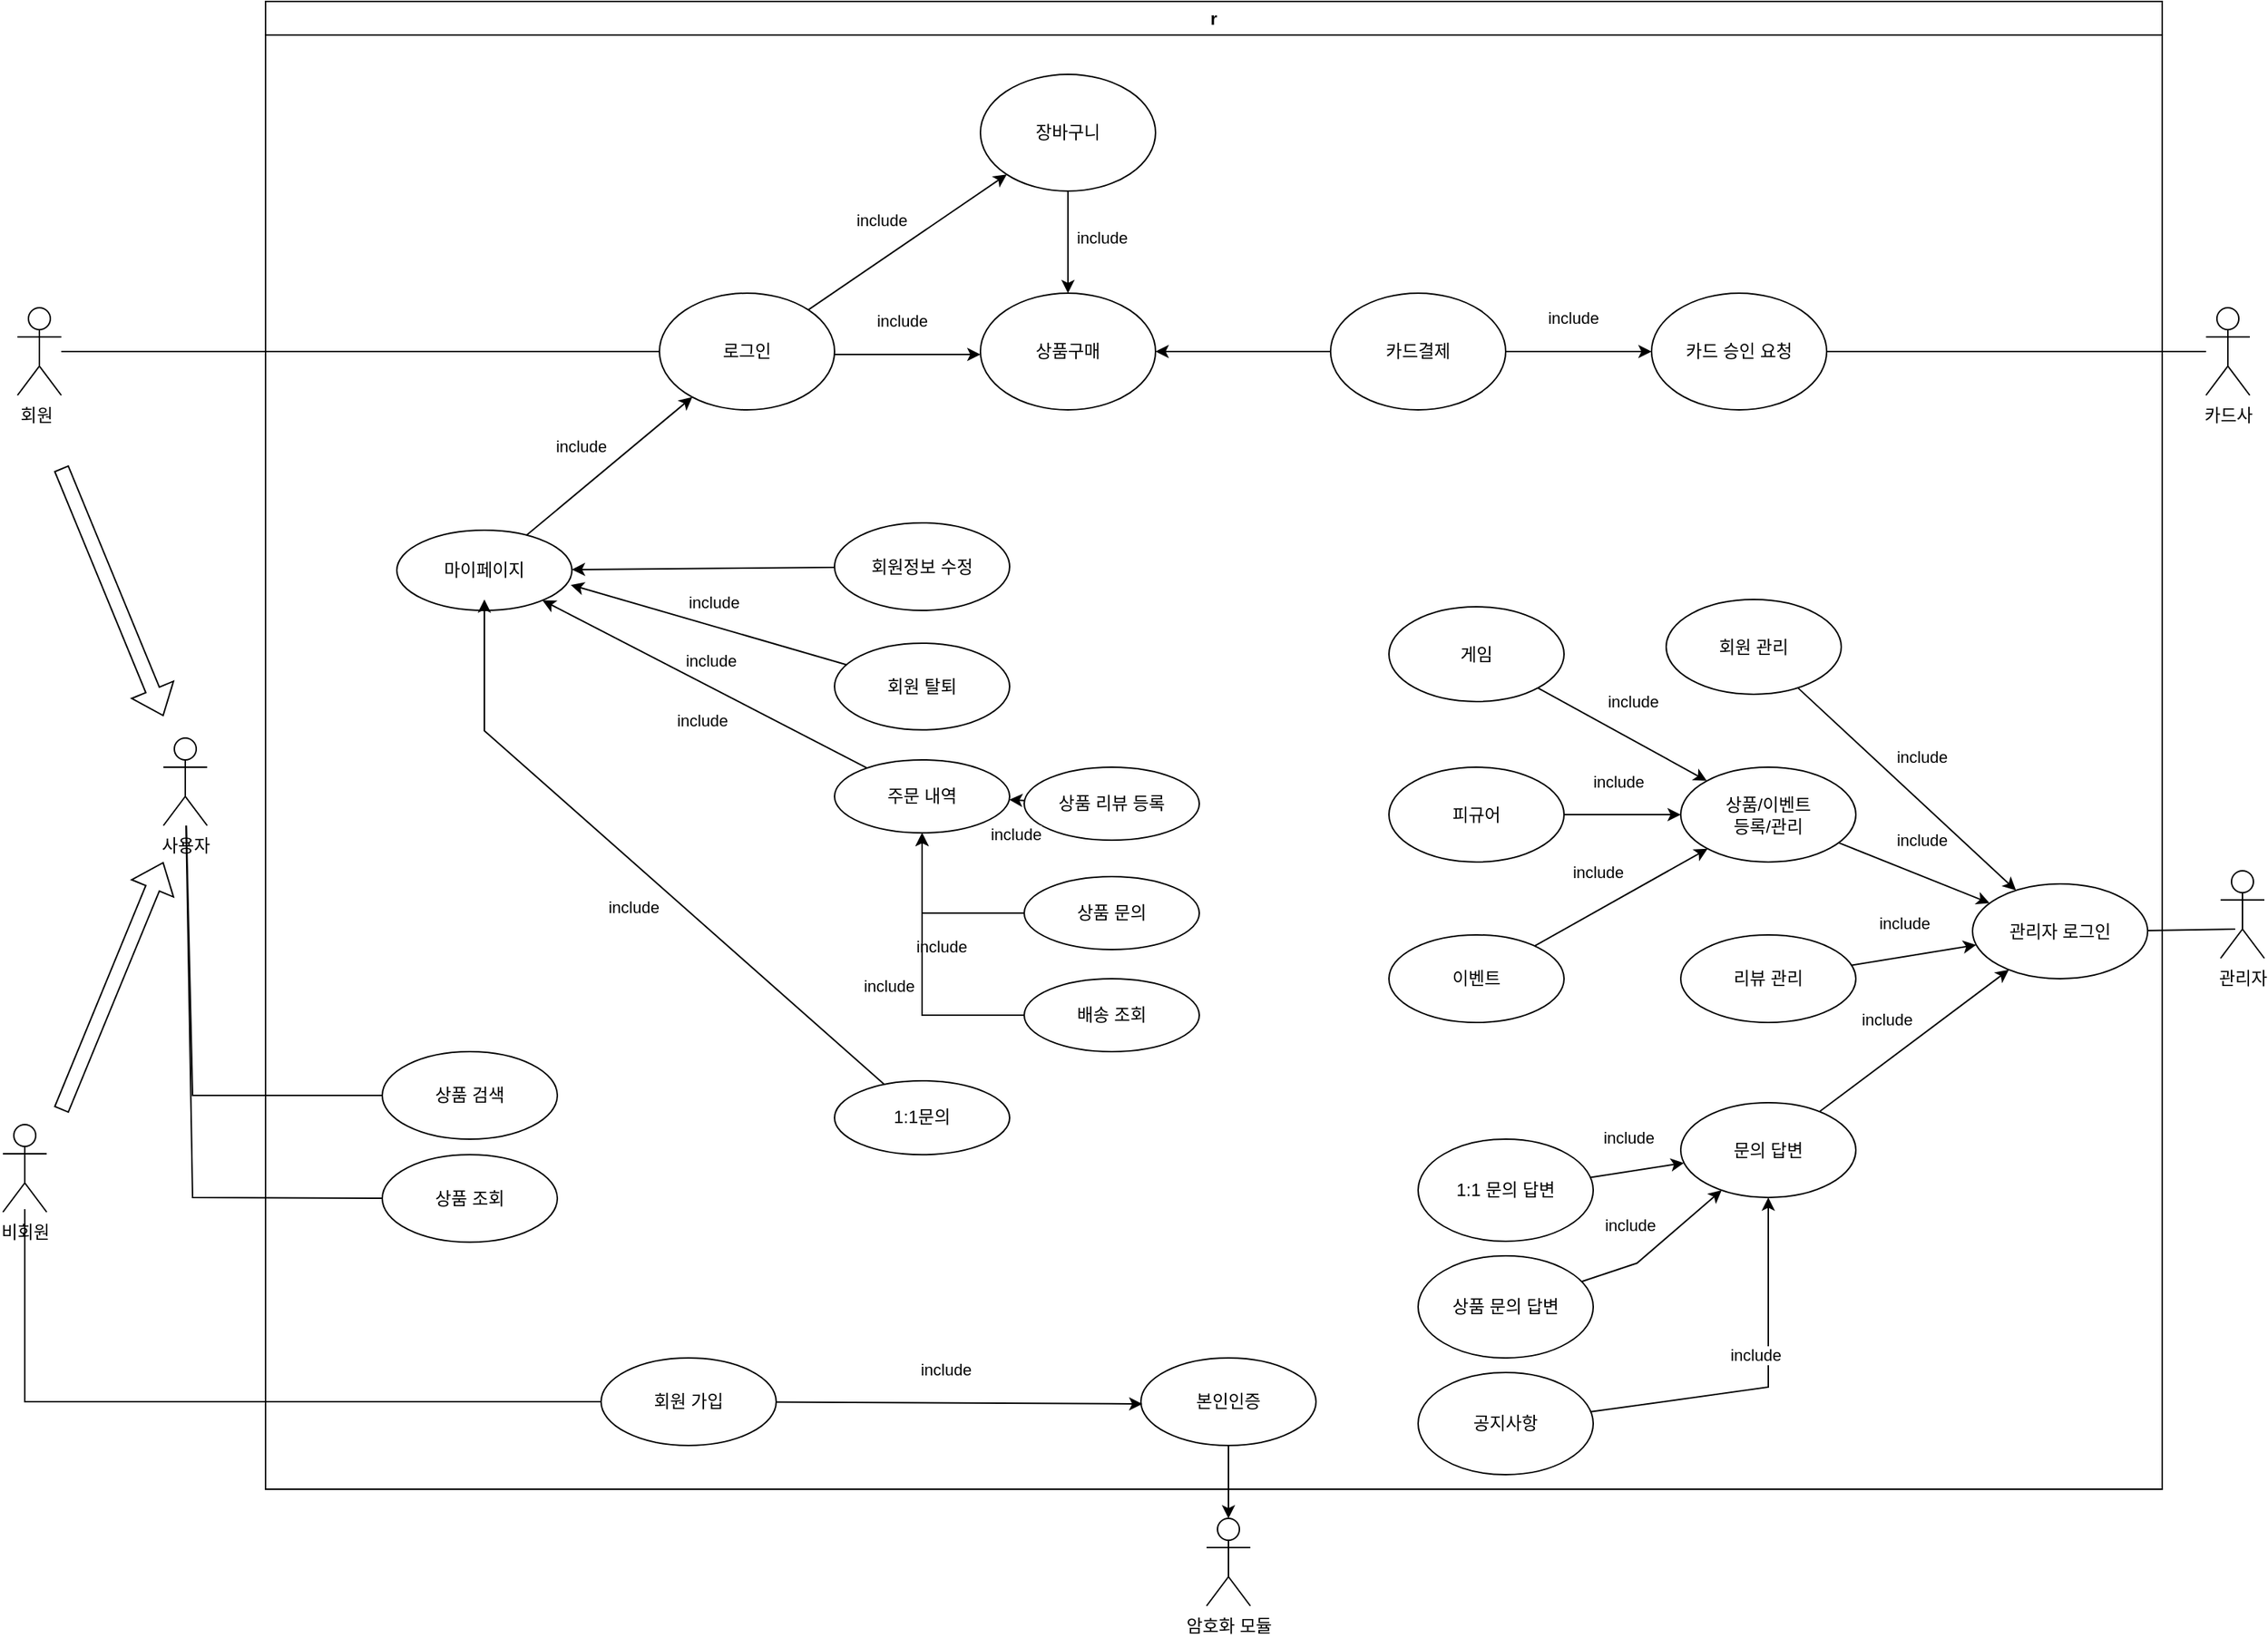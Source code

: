 <mxfile version="21.0.2" type="device"><diagram id="C5RBs43oDa-KdzZeNtuy" name="Page-1"><mxGraphModel dx="2673" dy="1189" grid="1" gridSize="10" guides="1" tooltips="1" connect="0" arrows="1" fold="1" page="1" pageScale="1" pageWidth="827" pageHeight="1169" math="0" shadow="0"><root><mxCell id="WIyWlLk6GJQsqaUBKTNV-0"/><mxCell id="WIyWlLk6GJQsqaUBKTNV-1" parent="WIyWlLk6GJQsqaUBKTNV-0"/><mxCell id="xvinpMjX-vXNM6bWafkW-2" value="관리자&lt;br&gt;" style="shape=umlActor;verticalLabelPosition=bottom;verticalAlign=top;html=1;outlineConnect=0;" parent="WIyWlLk6GJQsqaUBKTNV-1" vertex="1"><mxGeometry x="1320" y="636" width="30" height="60" as="geometry"/></mxCell><mxCell id="xvinpMjX-vXNM6bWafkW-3" value="카드사" style="shape=umlActor;verticalLabelPosition=bottom;verticalAlign=top;html=1;outlineConnect=0;" parent="WIyWlLk6GJQsqaUBKTNV-1" vertex="1"><mxGeometry x="1310" y="250" width="30" height="60" as="geometry"/></mxCell><mxCell id="xvinpMjX-vXNM6bWafkW-25" value="회원&lt;span style=&quot;white-space: pre;&quot;&gt;&#9;&lt;/span&gt;" style="shape=umlActor;verticalLabelPosition=bottom;verticalAlign=top;html=1;outlineConnect=0;" parent="WIyWlLk6GJQsqaUBKTNV-1" vertex="1"><mxGeometry x="-190" y="250" width="30" height="60" as="geometry"/></mxCell><mxCell id="xvinpMjX-vXNM6bWafkW-26" value="비회원" style="shape=umlActor;verticalLabelPosition=bottom;verticalAlign=top;html=1;outlineConnect=0;" parent="WIyWlLk6GJQsqaUBKTNV-1" vertex="1"><mxGeometry x="-200" y="810" width="30" height="60" as="geometry"/></mxCell><mxCell id="xvinpMjX-vXNM6bWafkW-28" value="" style="shape=flexArrow;endArrow=classic;html=1;rounded=0;" parent="WIyWlLk6GJQsqaUBKTNV-1" edge="1"><mxGeometry width="50" height="50" relative="1" as="geometry"><mxPoint x="-160" y="360" as="sourcePoint"/><mxPoint x="-90" y="530" as="targetPoint"/></mxGeometry></mxCell><mxCell id="xvinpMjX-vXNM6bWafkW-34" value="로그인" style="ellipse;whiteSpace=wrap;html=1;" parent="WIyWlLk6GJQsqaUBKTNV-1" vertex="1"><mxGeometry x="250" y="240" width="120" height="80" as="geometry"/></mxCell><mxCell id="xvinpMjX-vXNM6bWafkW-37" value="" style="endArrow=none;html=1;rounded=0;entryX=0;entryY=0.5;entryDx=0;entryDy=0;" parent="WIyWlLk6GJQsqaUBKTNV-1" target="xvinpMjX-vXNM6bWafkW-9" edge="1"><mxGeometry width="50" height="50" relative="1" as="geometry"><mxPoint x="-185" y="868" as="sourcePoint"/><mxPoint x="-10" y="805" as="targetPoint"/><Array as="points"><mxPoint x="-185" y="1000"/></Array></mxGeometry></mxCell><mxCell id="xvinpMjX-vXNM6bWafkW-40" value="" style="endArrow=none;html=1;rounded=0;" parent="WIyWlLk6GJQsqaUBKTNV-1" source="xvinpMjX-vXNM6bWafkW-25" target="xvinpMjX-vXNM6bWafkW-34" edge="1"><mxGeometry width="50" height="50" relative="1" as="geometry"><mxPoint x="-150" y="430" as="sourcePoint"/><mxPoint x="-100" y="380" as="targetPoint"/><Array as="points"><mxPoint x="90" y="280"/></Array></mxGeometry></mxCell><mxCell id="xvinpMjX-vXNM6bWafkW-54" value="상품구매" style="ellipse;whiteSpace=wrap;html=1;" parent="WIyWlLk6GJQsqaUBKTNV-1" vertex="1"><mxGeometry x="470" y="240" width="120" height="80" as="geometry"/></mxCell><mxCell id="xvinpMjX-vXNM6bWafkW-58" value="include" style="endArrow=classic;html=1;rounded=0;" parent="WIyWlLk6GJQsqaUBKTNV-1" source="xvinpMjX-vXNM6bWafkW-19" target="xvinpMjX-vXNM6bWafkW-34" edge="1"><mxGeometry x="-0.079" y="23" width="50" height="50" relative="1" as="geometry"><mxPoint x="190" y="380" as="sourcePoint"/><mxPoint x="240" y="330" as="targetPoint"/><mxPoint as="offset"/></mxGeometry></mxCell><mxCell id="xvinpMjX-vXNM6bWafkW-59" value="include" style="endArrow=classic;html=1;rounded=0;" parent="WIyWlLk6GJQsqaUBKTNV-1" edge="1"><mxGeometry x="-0.079" y="23" width="50" height="50" relative="1" as="geometry"><mxPoint x="370" y="282" as="sourcePoint"/><mxPoint x="470" y="282" as="targetPoint"/><mxPoint as="offset"/></mxGeometry></mxCell><mxCell id="xvinpMjX-vXNM6bWafkW-71" value="장바구니" style="ellipse;whiteSpace=wrap;html=1;" parent="WIyWlLk6GJQsqaUBKTNV-1" vertex="1"><mxGeometry x="470" y="90" width="120" height="80" as="geometry"/></mxCell><mxCell id="xvinpMjX-vXNM6bWafkW-72" value="include" style="endArrow=classic;html=1;rounded=0;" parent="WIyWlLk6GJQsqaUBKTNV-1" source="xvinpMjX-vXNM6bWafkW-34" target="xvinpMjX-vXNM6bWafkW-71" edge="1"><mxGeometry x="-0.079" y="23" width="50" height="50" relative="1" as="geometry"><mxPoint x="363" y="230" as="sourcePoint"/><mxPoint x="463" y="230" as="targetPoint"/><mxPoint as="offset"/></mxGeometry></mxCell><mxCell id="xvinpMjX-vXNM6bWafkW-73" value="include" style="endArrow=classic;html=1;rounded=0;" parent="WIyWlLk6GJQsqaUBKTNV-1" source="xvinpMjX-vXNM6bWafkW-71" target="xvinpMjX-vXNM6bWafkW-54" edge="1"><mxGeometry x="-0.079" y="23" width="50" height="50" relative="1" as="geometry"><mxPoint x="640" y="240" as="sourcePoint"/><mxPoint x="776" y="148" as="targetPoint"/><mxPoint as="offset"/></mxGeometry></mxCell><mxCell id="xvinpMjX-vXNM6bWafkW-74" value="카드결제" style="ellipse;whiteSpace=wrap;html=1;" parent="WIyWlLk6GJQsqaUBKTNV-1" vertex="1"><mxGeometry x="710" y="240" width="120" height="80" as="geometry"/></mxCell><mxCell id="xvinpMjX-vXNM6bWafkW-75" value="" style="endArrow=classic;html=1;rounded=0;" parent="WIyWlLk6GJQsqaUBKTNV-1" source="xvinpMjX-vXNM6bWafkW-74" target="xvinpMjX-vXNM6bWafkW-54" edge="1"><mxGeometry width="50" height="50" relative="1" as="geometry"><mxPoint x="640" y="300" as="sourcePoint"/><mxPoint x="690" y="250" as="targetPoint"/></mxGeometry></mxCell><mxCell id="xvinpMjX-vXNM6bWafkW-76" value="카드 승인 요청" style="ellipse;whiteSpace=wrap;html=1;" parent="WIyWlLk6GJQsqaUBKTNV-1" vertex="1"><mxGeometry x="930" y="240" width="120" height="80" as="geometry"/></mxCell><mxCell id="xvinpMjX-vXNM6bWafkW-77" value="include" style="endArrow=classic;html=1;rounded=0;" parent="WIyWlLk6GJQsqaUBKTNV-1" source="xvinpMjX-vXNM6bWafkW-74" target="xvinpMjX-vXNM6bWafkW-76" edge="1"><mxGeometry x="-0.079" y="23" width="50" height="50" relative="1" as="geometry"><mxPoint x="860" y="150" as="sourcePoint"/><mxPoint x="950" y="180" as="targetPoint"/><mxPoint as="offset"/><Array as="points"/></mxGeometry></mxCell><mxCell id="xvinpMjX-vXNM6bWafkW-78" value="" style="endArrow=none;html=1;rounded=0;" parent="WIyWlLk6GJQsqaUBKTNV-1" source="xvinpMjX-vXNM6bWafkW-76" target="xvinpMjX-vXNM6bWafkW-3" edge="1"><mxGeometry width="50" height="50" relative="1" as="geometry"><mxPoint x="1000" y="350" as="sourcePoint"/><mxPoint x="1170" y="360" as="targetPoint"/><Array as="points"/></mxGeometry></mxCell><mxCell id="xvinpMjX-vXNM6bWafkW-82" value="관리자 로그인" style="ellipse;whiteSpace=wrap;html=1;" parent="WIyWlLk6GJQsqaUBKTNV-1" vertex="1"><mxGeometry x="1150" y="645" width="120" height="65" as="geometry"/></mxCell><mxCell id="xvinpMjX-vXNM6bWafkW-83" value="" style="endArrow=none;html=1;rounded=0;entryX=0.333;entryY=0.667;entryDx=0;entryDy=0;entryPerimeter=0;" parent="WIyWlLk6GJQsqaUBKTNV-1" source="xvinpMjX-vXNM6bWafkW-82" target="xvinpMjX-vXNM6bWafkW-2" edge="1"><mxGeometry width="50" height="50" relative="1" as="geometry"><mxPoint x="1280" y="685" as="sourcePoint"/><mxPoint x="1330" y="635" as="targetPoint"/></mxGeometry></mxCell><mxCell id="xvinpMjX-vXNM6bWafkW-85" value="상품/이벤트 &lt;br&gt;등록/관리" style="ellipse;whiteSpace=wrap;html=1;" parent="WIyWlLk6GJQsqaUBKTNV-1" vertex="1"><mxGeometry x="950" y="565" width="120" height="65" as="geometry"/></mxCell><mxCell id="xvinpMjX-vXNM6bWafkW-86" value="리뷰 관리" style="ellipse;whiteSpace=wrap;html=1;" parent="WIyWlLk6GJQsqaUBKTNV-1" vertex="1"><mxGeometry x="950" y="680" width="120" height="60" as="geometry"/></mxCell><mxCell id="xvinpMjX-vXNM6bWafkW-87" value="문의 답변" style="ellipse;whiteSpace=wrap;html=1;" parent="WIyWlLk6GJQsqaUBKTNV-1" vertex="1"><mxGeometry x="950" y="795" width="120" height="65" as="geometry"/></mxCell><mxCell id="xvinpMjX-vXNM6bWafkW-88" value="include" style="endArrow=classic;html=1;rounded=0;" parent="WIyWlLk6GJQsqaUBKTNV-1" source="xvinpMjX-vXNM6bWafkW-84" target="xvinpMjX-vXNM6bWafkW-82" edge="1"><mxGeometry x="-0.079" y="23" width="50" height="50" relative="1" as="geometry"><mxPoint x="1120" y="494.17" as="sourcePoint"/><mxPoint x="1220" y="494.17" as="targetPoint"/><mxPoint as="offset"/><Array as="points"/></mxGeometry></mxCell><mxCell id="xvinpMjX-vXNM6bWafkW-89" value="include" style="endArrow=classic;html=1;rounded=0;" parent="WIyWlLk6GJQsqaUBKTNV-1" source="xvinpMjX-vXNM6bWafkW-87" target="xvinpMjX-vXNM6bWafkW-82" edge="1"><mxGeometry x="-0.079" y="23" width="50" height="50" relative="1" as="geometry"><mxPoint x="1140" y="815" as="sourcePoint"/><mxPoint x="1248" y="937" as="targetPoint"/><mxPoint as="offset"/><Array as="points"/></mxGeometry></mxCell><mxCell id="xvinpMjX-vXNM6bWafkW-90" value="include" style="endArrow=classic;html=1;rounded=0;" parent="WIyWlLk6GJQsqaUBKTNV-1" source="xvinpMjX-vXNM6bWafkW-85" target="xvinpMjX-vXNM6bWafkW-82" edge="1"><mxGeometry x="-0.079" y="23" width="50" height="50" relative="1" as="geometry"><mxPoint x="1100" y="455" as="sourcePoint"/><mxPoint x="1238" y="581" as="targetPoint"/><mxPoint as="offset"/><Array as="points"/></mxGeometry></mxCell><mxCell id="xvinpMjX-vXNM6bWafkW-91" value="include" style="endArrow=classic;html=1;rounded=0;" parent="WIyWlLk6GJQsqaUBKTNV-1" source="xvinpMjX-vXNM6bWafkW-86" target="xvinpMjX-vXNM6bWafkW-82" edge="1"><mxGeometry x="-0.079" y="23" width="50" height="50" relative="1" as="geometry"><mxPoint x="1050" y="677" as="sourcePoint"/><mxPoint x="1154" y="715" as="targetPoint"/><mxPoint as="offset"/><Array as="points"/></mxGeometry></mxCell><mxCell id="xvinpMjX-vXNM6bWafkW-95" value="게임" style="ellipse;whiteSpace=wrap;html=1;" parent="WIyWlLk6GJQsqaUBKTNV-1" vertex="1"><mxGeometry x="750" y="455" width="120" height="65" as="geometry"/></mxCell><mxCell id="xvinpMjX-vXNM6bWafkW-96" value="피규어" style="ellipse;whiteSpace=wrap;html=1;" parent="WIyWlLk6GJQsqaUBKTNV-1" vertex="1"><mxGeometry x="750" y="565" width="120" height="65" as="geometry"/></mxCell><mxCell id="xvinpMjX-vXNM6bWafkW-97" value="이벤트" style="ellipse;whiteSpace=wrap;html=1;" parent="WIyWlLk6GJQsqaUBKTNV-1" vertex="1"><mxGeometry x="750" y="680" width="120" height="60" as="geometry"/></mxCell><mxCell id="xvinpMjX-vXNM6bWafkW-98" value="include" style="endArrow=classic;html=1;rounded=0;" parent="WIyWlLk6GJQsqaUBKTNV-1" source="xvinpMjX-vXNM6bWafkW-95" target="xvinpMjX-vXNM6bWafkW-85" edge="1"><mxGeometry x="-0.079" y="23" width="50" height="50" relative="1" as="geometry"><mxPoint x="860" y="523" as="sourcePoint"/><mxPoint x="991" y="647" as="targetPoint"/><mxPoint as="offset"/><Array as="points"/></mxGeometry></mxCell><mxCell id="xvinpMjX-vXNM6bWafkW-99" value="include" style="endArrow=classic;html=1;rounded=0;" parent="WIyWlLk6GJQsqaUBKTNV-1" source="xvinpMjX-vXNM6bWafkW-96" target="xvinpMjX-vXNM6bWafkW-85" edge="1"><mxGeometry x="-0.079" y="23" width="50" height="50" relative="1" as="geometry"><mxPoint x="870" y="595" as="sourcePoint"/><mxPoint x="978" y="655" as="targetPoint"/><mxPoint as="offset"/><Array as="points"/></mxGeometry></mxCell><mxCell id="xvinpMjX-vXNM6bWafkW-100" value="include" style="endArrow=classic;html=1;rounded=0;" parent="WIyWlLk6GJQsqaUBKTNV-1" source="xvinpMjX-vXNM6bWafkW-97" target="xvinpMjX-vXNM6bWafkW-85" edge="1"><mxGeometry x="-0.079" y="23" width="50" height="50" relative="1" as="geometry"><mxPoint x="880" y="670" as="sourcePoint"/><mxPoint x="960" y="670" as="targetPoint"/><mxPoint as="offset"/><Array as="points"/></mxGeometry></mxCell><mxCell id="xvinpMjX-vXNM6bWafkW-103" value="include" style="endArrow=classic;html=1;rounded=0;" parent="WIyWlLk6GJQsqaUBKTNV-1" source="xvinpMjX-vXNM6bWafkW-101" target="xvinpMjX-vXNM6bWafkW-87" edge="1"><mxGeometry x="-0.079" y="23" width="50" height="50" relative="1" as="geometry"><mxPoint x="860" y="868" as="sourcePoint"/><mxPoint x="970" y="805" as="targetPoint"/><mxPoint as="offset"/><Array as="points"/></mxGeometry></mxCell><mxCell id="xvinpMjX-vXNM6bWafkW-104" value="include" style="endArrow=classic;html=1;rounded=0;" parent="WIyWlLk6GJQsqaUBKTNV-1" source="xvinpMjX-vXNM6bWafkW-102" target="xvinpMjX-vXNM6bWafkW-87" edge="1"><mxGeometry x="-0.079" y="23" width="50" height="50" relative="1" as="geometry"><mxPoint x="1050" y="916" as="sourcePoint"/><mxPoint x="1132" y="865" as="targetPoint"/><mxPoint as="offset"/><Array as="points"><mxPoint x="920" y="905"/></Array></mxGeometry></mxCell><mxCell id="4_MbffHzhmEMLCZfVHwj-0" value="r" style="swimlane;whiteSpace=wrap;html=1;" parent="WIyWlLk6GJQsqaUBKTNV-1" vertex="1"><mxGeometry x="-20" y="40" width="1300" height="1020" as="geometry"/></mxCell><mxCell id="xvinpMjX-vXNM6bWafkW-31" value="상품 조회" style="ellipse;whiteSpace=wrap;html=1;" parent="4_MbffHzhmEMLCZfVHwj-0" vertex="1"><mxGeometry x="80" y="790.63" width="120" height="60" as="geometry"/></mxCell><mxCell id="xvinpMjX-vXNM6bWafkW-30" value="상품 검색" style="ellipse;whiteSpace=wrap;html=1;" parent="4_MbffHzhmEMLCZfVHwj-0" vertex="1"><mxGeometry x="80" y="720" width="120" height="60" as="geometry"/></mxCell><mxCell id="xvinpMjX-vXNM6bWafkW-9" value="회원 가입" style="ellipse;whiteSpace=wrap;html=1;" parent="4_MbffHzhmEMLCZfVHwj-0" vertex="1"><mxGeometry x="230" y="930" width="120" height="60" as="geometry"/></mxCell><mxCell id="xvinpMjX-vXNM6bWafkW-11" value="본인인증" style="ellipse;whiteSpace=wrap;html=1;" parent="4_MbffHzhmEMLCZfVHwj-0" vertex="1"><mxGeometry x="600" y="930" width="120" height="60" as="geometry"/></mxCell><mxCell id="xvinpMjX-vXNM6bWafkW-80" value="상품 리뷰 등록" style="ellipse;whiteSpace=wrap;html=1;" parent="4_MbffHzhmEMLCZfVHwj-0" vertex="1"><mxGeometry x="520" y="525" width="120" height="50" as="geometry"/></mxCell><mxCell id="xvinpMjX-vXNM6bWafkW-60" value="include" style="endArrow=classic;html=1;rounded=0;entryX=0.008;entryY=0.525;entryDx=0;entryDy=0;entryPerimeter=0;" parent="4_MbffHzhmEMLCZfVHwj-0" source="xvinpMjX-vXNM6bWafkW-9" target="xvinpMjX-vXNM6bWafkW-11" edge="1"><mxGeometry x="-0.079" y="23" width="50" height="50" relative="1" as="geometry"><mxPoint x="380" y="1002" as="sourcePoint"/><mxPoint x="272.29" y="765" as="targetPoint"/><mxPoint as="offset"/><Array as="points"/></mxGeometry></mxCell><mxCell id="xvinpMjX-vXNM6bWafkW-61" value="회원정보 수정" style="ellipse;whiteSpace=wrap;html=1;" parent="4_MbffHzhmEMLCZfVHwj-0" vertex="1"><mxGeometry x="390" y="357.5" width="120" height="60" as="geometry"/></mxCell><mxCell id="xvinpMjX-vXNM6bWafkW-19" value="마이페이지" style="ellipse;whiteSpace=wrap;html=1;" parent="4_MbffHzhmEMLCZfVHwj-0" vertex="1"><mxGeometry x="90" y="362.5" width="120" height="55" as="geometry"/></mxCell><mxCell id="xvinpMjX-vXNM6bWafkW-70" value="include" style="endArrow=classic;html=1;rounded=0;" parent="4_MbffHzhmEMLCZfVHwj-0" source="xvinpMjX-vXNM6bWafkW-61" target="xvinpMjX-vXNM6bWafkW-19" edge="1"><mxGeometry x="-0.079" y="23" width="50" height="50" relative="1" as="geometry"><mxPoint x="571.864" y="646.716" as="sourcePoint"/><mxPoint x="684.29" y="555" as="targetPoint"/><mxPoint as="offset"/><Array as="points"/></mxGeometry></mxCell><mxCell id="xvinpMjX-vXNM6bWafkW-64" value="회원 탈퇴" style="ellipse;whiteSpace=wrap;html=1;" parent="4_MbffHzhmEMLCZfVHwj-0" vertex="1"><mxGeometry x="390" y="440" width="120" height="59.37" as="geometry"/></mxCell><mxCell id="xvinpMjX-vXNM6bWafkW-69" value="include" style="endArrow=classic;html=1;rounded=0;" parent="4_MbffHzhmEMLCZfVHwj-0" source="xvinpMjX-vXNM6bWafkW-64" edge="1"><mxGeometry x="-0.079" y="23" width="50" height="50" relative="1" as="geometry"><mxPoint x="495.68" y="620.63" as="sourcePoint"/><mxPoint x="209.195" y="399.999" as="targetPoint"/><mxPoint as="offset"/><Array as="points"/></mxGeometry></mxCell><mxCell id="xvinpMjX-vXNM6bWafkW-63" value="주문 내역" style="ellipse;whiteSpace=wrap;html=1;" parent="4_MbffHzhmEMLCZfVHwj-0" vertex="1"><mxGeometry x="390" y="520" width="120" height="50" as="geometry"/></mxCell><mxCell id="xvinpMjX-vXNM6bWafkW-81" value="include" style="endArrow=classic;html=1;rounded=0;" parent="4_MbffHzhmEMLCZfVHwj-0" source="xvinpMjX-vXNM6bWafkW-80" target="xvinpMjX-vXNM6bWafkW-63" edge="1"><mxGeometry x="-0.079" y="23" width="50" height="50" relative="1" as="geometry"><mxPoint x="333.46" y="745" as="sourcePoint"/><mxPoint x="333.46" y="815" as="targetPoint"/><mxPoint as="offset"/></mxGeometry></mxCell><mxCell id="xvinpMjX-vXNM6bWafkW-68" value="include" style="endArrow=classic;html=1;rounded=0;" parent="4_MbffHzhmEMLCZfVHwj-0" source="xvinpMjX-vXNM6bWafkW-63" target="xvinpMjX-vXNM6bWafkW-19" edge="1"><mxGeometry x="-0.079" y="23" width="50" height="50" relative="1" as="geometry"><mxPoint x="404.29" y="612" as="sourcePoint"/><mxPoint x="493.29" y="545" as="targetPoint"/><mxPoint as="offset"/><Array as="points"/></mxGeometry></mxCell><mxCell id="xvinpMjX-vXNM6bWafkW-62" value="상품 문의" style="ellipse;whiteSpace=wrap;html=1;" parent="4_MbffHzhmEMLCZfVHwj-0" vertex="1"><mxGeometry x="520" y="600" width="120" height="50" as="geometry"/></mxCell><mxCell id="xvinpMjX-vXNM6bWafkW-67" value="include" style="endArrow=classic;html=1;rounded=0;" parent="4_MbffHzhmEMLCZfVHwj-0" source="xvinpMjX-vXNM6bWafkW-62" target="xvinpMjX-vXNM6bWafkW-63" edge="1"><mxGeometry x="-0.079" y="23" width="50" height="50" relative="1" as="geometry"><mxPoint x="164.29" y="615" as="sourcePoint"/><mxPoint x="294.29" y="574" as="targetPoint"/><mxPoint as="offset"/><Array as="points"><mxPoint x="450" y="625"/></Array></mxGeometry></mxCell><mxCell id="xvinpMjX-vXNM6bWafkW-65" value="1:1문의" style="ellipse;whiteSpace=wrap;html=1;" parent="4_MbffHzhmEMLCZfVHwj-0" vertex="1"><mxGeometry x="390" y="740" width="120" height="50.63" as="geometry"/></mxCell><mxCell id="xvinpMjX-vXNM6bWafkW-92" value="include" style="endArrow=classic;html=1;rounded=0;" parent="4_MbffHzhmEMLCZfVHwj-0" source="xvinpMjX-vXNM6bWafkW-65" edge="1"><mxGeometry x="-0.079" y="23" width="50" height="50" relative="1" as="geometry"><mxPoint x="60.71" y="622" as="sourcePoint"/><mxPoint x="150" y="410" as="targetPoint"/><mxPoint as="offset"/><Array as="points"><mxPoint x="150" y="500"/></Array></mxGeometry></mxCell><mxCell id="xvinpMjX-vXNM6bWafkW-101" value="1:1 문의 답변" style="ellipse;whiteSpace=wrap;html=1;" parent="4_MbffHzhmEMLCZfVHwj-0" vertex="1"><mxGeometry x="790" y="780" width="120" height="70" as="geometry"/></mxCell><mxCell id="xvinpMjX-vXNM6bWafkW-102" value="상품 문의 답변" style="ellipse;whiteSpace=wrap;html=1;" parent="4_MbffHzhmEMLCZfVHwj-0" vertex="1"><mxGeometry x="790" y="860" width="120" height="70" as="geometry"/></mxCell><mxCell id="xvinpMjX-vXNM6bWafkW-84" value="회원 관리" style="ellipse;whiteSpace=wrap;html=1;" parent="4_MbffHzhmEMLCZfVHwj-0" vertex="1"><mxGeometry x="960" y="410" width="120" height="65" as="geometry"/></mxCell><mxCell id="5Kny6C2EBXoLl2FZDeSr-2" value="배송 조회" style="ellipse;whiteSpace=wrap;html=1;" vertex="1" parent="4_MbffHzhmEMLCZfVHwj-0"><mxGeometry x="520" y="670" width="120" height="50" as="geometry"/></mxCell><mxCell id="5Kny6C2EBXoLl2FZDeSr-3" value="include" style="endArrow=classic;html=1;rounded=0;" edge="1" parent="4_MbffHzhmEMLCZfVHwj-0" source="5Kny6C2EBXoLl2FZDeSr-2" target="xvinpMjX-vXNM6bWafkW-63"><mxGeometry x="-0.079" y="23" width="50" height="50" relative="1" as="geometry"><mxPoint x="362" y="752.81" as="sourcePoint"/><mxPoint x="140" y="637.81" as="targetPoint"/><mxPoint as="offset"/><Array as="points"><mxPoint x="450" y="695"/></Array></mxGeometry></mxCell><mxCell id="5Kny6C2EBXoLl2FZDeSr-4" value="공지사항" style="ellipse;whiteSpace=wrap;html=1;" vertex="1" parent="4_MbffHzhmEMLCZfVHwj-0"><mxGeometry x="790" y="940" width="120" height="70" as="geometry"/></mxCell><mxCell id="xvinpMjX-vXNM6bWafkW-1" value="사용자&lt;br&gt;" style="shape=umlActor;verticalLabelPosition=bottom;verticalAlign=top;html=1;outlineConnect=0;" parent="WIyWlLk6GJQsqaUBKTNV-1" vertex="1"><mxGeometry x="-90" y="545" width="30" height="60" as="geometry"/></mxCell><mxCell id="anxMYvt2v2MSwHoSu8xD-1" value="" style="shape=flexArrow;endArrow=classic;html=1;rounded=0;" parent="WIyWlLk6GJQsqaUBKTNV-1" edge="1"><mxGeometry width="50" height="50" relative="1" as="geometry"><mxPoint x="-160" y="800" as="sourcePoint"/><mxPoint x="-90" y="630" as="targetPoint"/></mxGeometry></mxCell><mxCell id="xvinpMjX-vXNM6bWafkW-7" value="암호화 모듈" style="shape=umlActor;verticalLabelPosition=bottom;verticalAlign=top;html=1;outlineConnect=0;" parent="WIyWlLk6GJQsqaUBKTNV-1" vertex="1"><mxGeometry x="625" y="1080" width="30" height="60" as="geometry"/></mxCell><mxCell id="anxMYvt2v2MSwHoSu8xD-3" value="" style="endArrow=classic;html=1;rounded=0;" parent="WIyWlLk6GJQsqaUBKTNV-1" source="xvinpMjX-vXNM6bWafkW-11" target="xvinpMjX-vXNM6bWafkW-7" edge="1"><mxGeometry width="50" height="50" relative="1" as="geometry"><mxPoint x="510" y="560" as="sourcePoint"/><mxPoint x="560" y="510" as="targetPoint"/></mxGeometry></mxCell><mxCell id="5Kny6C2EBXoLl2FZDeSr-0" value="" style="endArrow=none;html=1;rounded=0;" edge="1" parent="WIyWlLk6GJQsqaUBKTNV-1" source="xvinpMjX-vXNM6bWafkW-30" target="xvinpMjX-vXNM6bWafkW-1"><mxGeometry width="50" height="50" relative="1" as="geometry"><mxPoint x="610" y="630" as="sourcePoint"/><mxPoint x="660" y="580" as="targetPoint"/><Array as="points"><mxPoint x="-70" y="790"/></Array></mxGeometry></mxCell><mxCell id="5Kny6C2EBXoLl2FZDeSr-1" value="" style="endArrow=none;html=1;rounded=0;" edge="1" parent="WIyWlLk6GJQsqaUBKTNV-1" source="xvinpMjX-vXNM6bWafkW-1" target="xvinpMjX-vXNM6bWafkW-31"><mxGeometry width="50" height="50" relative="1" as="geometry"><mxPoint x="610" y="630" as="sourcePoint"/><mxPoint x="660" y="580" as="targetPoint"/><Array as="points"><mxPoint x="-70" y="860"/></Array></mxGeometry></mxCell><mxCell id="5Kny6C2EBXoLl2FZDeSr-5" value="include" style="endArrow=classic;html=1;rounded=0;" edge="1" parent="WIyWlLk6GJQsqaUBKTNV-1" source="5Kny6C2EBXoLl2FZDeSr-4" target="xvinpMjX-vXNM6bWafkW-87"><mxGeometry x="-0.079" y="23" width="50" height="50" relative="1" as="geometry"><mxPoint x="920" y="970" as="sourcePoint"/><mxPoint x="1008" y="920" as="targetPoint"/><mxPoint as="offset"/><Array as="points"><mxPoint x="1010" y="990"/></Array></mxGeometry></mxCell></root></mxGraphModel></diagram></mxfile>